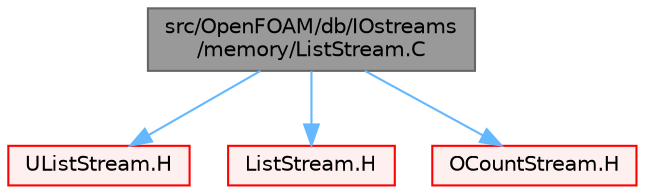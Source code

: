 digraph "src/OpenFOAM/db/IOstreams/memory/ListStream.C"
{
 // LATEX_PDF_SIZE
  bgcolor="transparent";
  edge [fontname=Helvetica,fontsize=10,labelfontname=Helvetica,labelfontsize=10];
  node [fontname=Helvetica,fontsize=10,shape=box,height=0.2,width=0.4];
  Node1 [id="Node000001",label="src/OpenFOAM/db/IOstreams\l/memory/ListStream.C",height=0.2,width=0.4,color="gray40", fillcolor="grey60", style="filled", fontcolor="black",tooltip=" "];
  Node1 -> Node2 [id="edge1_Node000001_Node000002",color="steelblue1",style="solid",tooltip=" "];
  Node2 [id="Node000002",label="UListStream.H",height=0.2,width=0.4,color="red", fillcolor="#FFF0F0", style="filled",URL="$UListStream_8H.html",tooltip="Input/output streams with externally managed storage."];
  Node1 -> Node119 [id="edge2_Node000001_Node000119",color="steelblue1",style="solid",tooltip=" "];
  Node119 [id="Node000119",label="ListStream.H",height=0.2,width=0.4,color="red", fillcolor="#FFF0F0", style="filled",URL="$ListStream_8H.html",tooltip="Input/output streams with managed List storage."];
  Node1 -> Node122 [id="edge3_Node000001_Node000122",color="steelblue1",style="solid",tooltip=" "];
  Node122 [id="Node000122",label="OCountStream.H",height=0.2,width=0.4,color="red", fillcolor="#FFF0F0", style="filled",URL="$OCountStream_8H.html",tooltip=" "];
}
